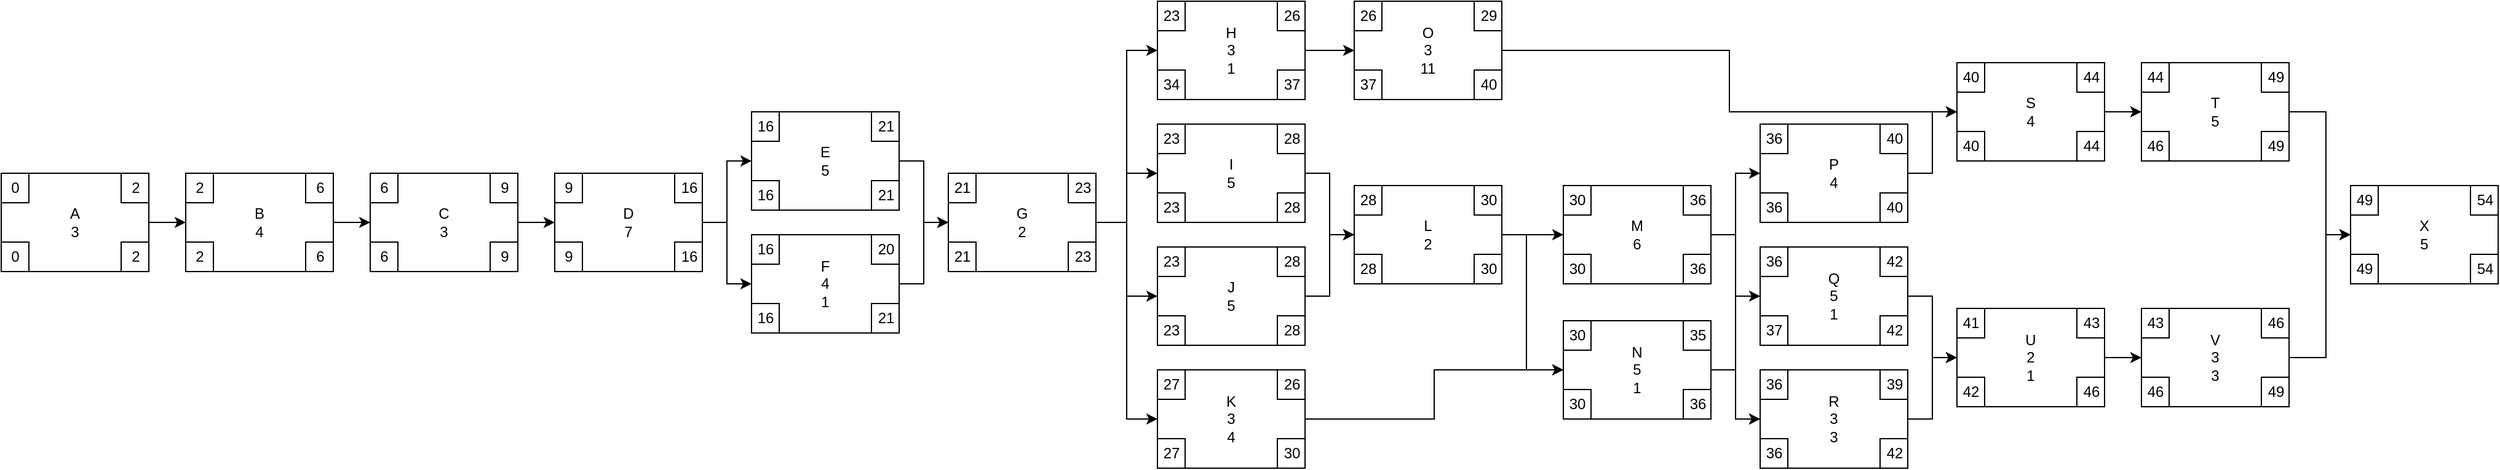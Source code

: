 <mxfile version="14.5.10" type="github">
  <diagram id="p89gda-t_rR-_157VG8q" name="Page-1">
    <mxGraphModel dx="1038" dy="1406" grid="1" gridSize="10" guides="1" tooltips="1" connect="1" arrows="1" fold="1" page="1" pageScale="1" pageWidth="1169" pageHeight="827" math="0" shadow="0">
      <root>
        <mxCell id="0" />
        <mxCell id="1" parent="0" />
        <mxCell id="XUeTVqkeQpvu_R8YUDly-65" value="" style="group" parent="1" vertex="1" connectable="0">
          <mxGeometry x="30" y="120" width="120" height="80" as="geometry" />
        </mxCell>
        <mxCell id="XUeTVqkeQpvu_R8YUDly-1" value="A&lt;br&gt;3" style="rounded=0;whiteSpace=wrap;html=1;" parent="XUeTVqkeQpvu_R8YUDly-65" vertex="1">
          <mxGeometry width="120" height="80" as="geometry" />
        </mxCell>
        <mxCell id="XUeTVqkeQpvu_R8YUDly-57" value="0" style="rounded=0;whiteSpace=wrap;html=1;" parent="XUeTVqkeQpvu_R8YUDly-65" vertex="1">
          <mxGeometry y="56" width="22.5" height="24" as="geometry" />
        </mxCell>
        <mxCell id="XUeTVqkeQpvu_R8YUDly-58" value="0" style="rounded=0;whiteSpace=wrap;html=1;" parent="XUeTVqkeQpvu_R8YUDly-65" vertex="1">
          <mxGeometry width="22.5" height="24" as="geometry" />
        </mxCell>
        <mxCell id="XUeTVqkeQpvu_R8YUDly-59" value="2" style="rounded=0;whiteSpace=wrap;html=1;" parent="XUeTVqkeQpvu_R8YUDly-65" vertex="1">
          <mxGeometry x="97.5" width="22.5" height="24" as="geometry" />
        </mxCell>
        <mxCell id="XUeTVqkeQpvu_R8YUDly-60" value="2" style="rounded=0;whiteSpace=wrap;html=1;" parent="XUeTVqkeQpvu_R8YUDly-65" vertex="1">
          <mxGeometry x="97.5" y="56" width="22.5" height="24" as="geometry" />
        </mxCell>
        <mxCell id="XUeTVqkeQpvu_R8YUDly-72" value="" style="group" parent="1" vertex="1" connectable="0">
          <mxGeometry x="180" y="120" width="120" height="80" as="geometry" />
        </mxCell>
        <mxCell id="XUeTVqkeQpvu_R8YUDly-73" value="B&lt;br&gt;4" style="rounded=0;whiteSpace=wrap;html=1;" parent="XUeTVqkeQpvu_R8YUDly-72" vertex="1">
          <mxGeometry width="120" height="80" as="geometry" />
        </mxCell>
        <mxCell id="XUeTVqkeQpvu_R8YUDly-74" value="2" style="rounded=0;whiteSpace=wrap;html=1;" parent="XUeTVqkeQpvu_R8YUDly-72" vertex="1">
          <mxGeometry y="56" width="22.5" height="24" as="geometry" />
        </mxCell>
        <mxCell id="XUeTVqkeQpvu_R8YUDly-75" value="2" style="rounded=0;whiteSpace=wrap;html=1;" parent="XUeTVqkeQpvu_R8YUDly-72" vertex="1">
          <mxGeometry width="22.5" height="24" as="geometry" />
        </mxCell>
        <mxCell id="XUeTVqkeQpvu_R8YUDly-76" value="6" style="rounded=0;whiteSpace=wrap;html=1;" parent="XUeTVqkeQpvu_R8YUDly-72" vertex="1">
          <mxGeometry x="97.5" width="22.5" height="24" as="geometry" />
        </mxCell>
        <mxCell id="XUeTVqkeQpvu_R8YUDly-77" value="6" style="rounded=0;whiteSpace=wrap;html=1;" parent="XUeTVqkeQpvu_R8YUDly-72" vertex="1">
          <mxGeometry x="97.5" y="56" width="22.5" height="24" as="geometry" />
        </mxCell>
        <mxCell id="XUeTVqkeQpvu_R8YUDly-78" value="9" style="group" parent="1" vertex="1" connectable="0">
          <mxGeometry x="330" y="120" width="120" height="80" as="geometry" />
        </mxCell>
        <mxCell id="XUeTVqkeQpvu_R8YUDly-79" value="C&lt;br&gt;3" style="rounded=0;whiteSpace=wrap;html=1;" parent="XUeTVqkeQpvu_R8YUDly-78" vertex="1">
          <mxGeometry width="120" height="80" as="geometry" />
        </mxCell>
        <mxCell id="XUeTVqkeQpvu_R8YUDly-80" value="6" style="rounded=0;whiteSpace=wrap;html=1;" parent="XUeTVqkeQpvu_R8YUDly-78" vertex="1">
          <mxGeometry y="56" width="22.5" height="24" as="geometry" />
        </mxCell>
        <mxCell id="XUeTVqkeQpvu_R8YUDly-81" value="6" style="rounded=0;whiteSpace=wrap;html=1;" parent="XUeTVqkeQpvu_R8YUDly-78" vertex="1">
          <mxGeometry width="22.5" height="24" as="geometry" />
        </mxCell>
        <mxCell id="XUeTVqkeQpvu_R8YUDly-82" value="9" style="rounded=0;whiteSpace=wrap;html=1;" parent="XUeTVqkeQpvu_R8YUDly-78" vertex="1">
          <mxGeometry x="97.5" width="22.5" height="24" as="geometry" />
        </mxCell>
        <mxCell id="XUeTVqkeQpvu_R8YUDly-83" value="9" style="rounded=0;whiteSpace=wrap;html=1;" parent="XUeTVqkeQpvu_R8YUDly-78" vertex="1">
          <mxGeometry x="97.5" y="56" width="22.5" height="24" as="geometry" />
        </mxCell>
        <mxCell id="XUeTVqkeQpvu_R8YUDly-84" value="" style="group" parent="1" vertex="1" connectable="0">
          <mxGeometry x="480" y="120" width="120" height="80" as="geometry" />
        </mxCell>
        <mxCell id="XUeTVqkeQpvu_R8YUDly-85" value="D&lt;br&gt;7" style="rounded=0;whiteSpace=wrap;html=1;" parent="XUeTVqkeQpvu_R8YUDly-84" vertex="1">
          <mxGeometry width="120" height="80" as="geometry" />
        </mxCell>
        <mxCell id="XUeTVqkeQpvu_R8YUDly-86" value="9" style="rounded=0;whiteSpace=wrap;html=1;" parent="XUeTVqkeQpvu_R8YUDly-84" vertex="1">
          <mxGeometry y="56" width="22.5" height="24" as="geometry" />
        </mxCell>
        <mxCell id="XUeTVqkeQpvu_R8YUDly-87" value="9" style="rounded=0;whiteSpace=wrap;html=1;" parent="XUeTVqkeQpvu_R8YUDly-84" vertex="1">
          <mxGeometry width="22.5" height="24" as="geometry" />
        </mxCell>
        <mxCell id="XUeTVqkeQpvu_R8YUDly-88" value="16" style="rounded=0;whiteSpace=wrap;html=1;" parent="XUeTVqkeQpvu_R8YUDly-84" vertex="1">
          <mxGeometry x="97.5" width="22.5" height="24" as="geometry" />
        </mxCell>
        <mxCell id="XUeTVqkeQpvu_R8YUDly-89" value="16" style="rounded=0;whiteSpace=wrap;html=1;" parent="XUeTVqkeQpvu_R8YUDly-84" vertex="1">
          <mxGeometry x="97.5" y="56" width="22.5" height="24" as="geometry" />
        </mxCell>
        <mxCell id="XUeTVqkeQpvu_R8YUDly-96" value="" style="group" parent="1" vertex="1" connectable="0">
          <mxGeometry x="640" y="70" width="120" height="80" as="geometry" />
        </mxCell>
        <mxCell id="XUeTVqkeQpvu_R8YUDly-97" value="E&lt;br&gt;5" style="rounded=0;whiteSpace=wrap;html=1;" parent="XUeTVqkeQpvu_R8YUDly-96" vertex="1">
          <mxGeometry width="120" height="80" as="geometry" />
        </mxCell>
        <mxCell id="XUeTVqkeQpvu_R8YUDly-98" value="16" style="rounded=0;whiteSpace=wrap;html=1;" parent="XUeTVqkeQpvu_R8YUDly-96" vertex="1">
          <mxGeometry y="56" width="22.5" height="24" as="geometry" />
        </mxCell>
        <mxCell id="XUeTVqkeQpvu_R8YUDly-99" value="16" style="rounded=0;whiteSpace=wrap;html=1;" parent="XUeTVqkeQpvu_R8YUDly-96" vertex="1">
          <mxGeometry width="22.5" height="24" as="geometry" />
        </mxCell>
        <mxCell id="XUeTVqkeQpvu_R8YUDly-100" value="21" style="rounded=0;whiteSpace=wrap;html=1;" parent="XUeTVqkeQpvu_R8YUDly-96" vertex="1">
          <mxGeometry x="97.5" width="22.5" height="24" as="geometry" />
        </mxCell>
        <mxCell id="XUeTVqkeQpvu_R8YUDly-101" value="21" style="rounded=0;whiteSpace=wrap;html=1;" parent="XUeTVqkeQpvu_R8YUDly-96" vertex="1">
          <mxGeometry x="97.5" y="56" width="22.5" height="24" as="geometry" />
        </mxCell>
        <mxCell id="XUeTVqkeQpvu_R8YUDly-102" value="" style="group" parent="1" vertex="1" connectable="0">
          <mxGeometry x="640" y="170" width="120" height="80" as="geometry" />
        </mxCell>
        <mxCell id="XUeTVqkeQpvu_R8YUDly-103" value="F&lt;br&gt;4&lt;br&gt;1" style="rounded=0;whiteSpace=wrap;html=1;" parent="XUeTVqkeQpvu_R8YUDly-102" vertex="1">
          <mxGeometry width="120" height="80" as="geometry" />
        </mxCell>
        <mxCell id="XUeTVqkeQpvu_R8YUDly-104" value="16" style="rounded=0;whiteSpace=wrap;html=1;" parent="XUeTVqkeQpvu_R8YUDly-102" vertex="1">
          <mxGeometry y="56" width="22.5" height="24" as="geometry" />
        </mxCell>
        <mxCell id="XUeTVqkeQpvu_R8YUDly-105" value="16" style="rounded=0;whiteSpace=wrap;html=1;" parent="XUeTVqkeQpvu_R8YUDly-102" vertex="1">
          <mxGeometry width="22.5" height="24" as="geometry" />
        </mxCell>
        <mxCell id="XUeTVqkeQpvu_R8YUDly-106" value="20" style="rounded=0;whiteSpace=wrap;html=1;" parent="XUeTVqkeQpvu_R8YUDly-102" vertex="1">
          <mxGeometry x="97.5" width="22.5" height="24" as="geometry" />
        </mxCell>
        <mxCell id="XUeTVqkeQpvu_R8YUDly-107" value="21" style="rounded=0;whiteSpace=wrap;html=1;" parent="XUeTVqkeQpvu_R8YUDly-102" vertex="1">
          <mxGeometry x="97.5" y="56" width="22.5" height="24" as="geometry" />
        </mxCell>
        <mxCell id="XUeTVqkeQpvu_R8YUDly-108" value="" style="group" parent="1" vertex="1" connectable="0">
          <mxGeometry x="970" y="180" width="120" height="80" as="geometry" />
        </mxCell>
        <mxCell id="XUeTVqkeQpvu_R8YUDly-109" value="J&lt;br&gt;5" style="rounded=0;whiteSpace=wrap;html=1;" parent="XUeTVqkeQpvu_R8YUDly-108" vertex="1">
          <mxGeometry width="120" height="80" as="geometry" />
        </mxCell>
        <mxCell id="XUeTVqkeQpvu_R8YUDly-110" value="23" style="rounded=0;whiteSpace=wrap;html=1;" parent="XUeTVqkeQpvu_R8YUDly-108" vertex="1">
          <mxGeometry y="56" width="22.5" height="24" as="geometry" />
        </mxCell>
        <mxCell id="XUeTVqkeQpvu_R8YUDly-111" value="23" style="rounded=0;whiteSpace=wrap;html=1;" parent="XUeTVqkeQpvu_R8YUDly-108" vertex="1">
          <mxGeometry width="22.5" height="24" as="geometry" />
        </mxCell>
        <mxCell id="XUeTVqkeQpvu_R8YUDly-112" value="28" style="rounded=0;whiteSpace=wrap;html=1;" parent="XUeTVqkeQpvu_R8YUDly-108" vertex="1">
          <mxGeometry x="97.5" width="22.5" height="24" as="geometry" />
        </mxCell>
        <mxCell id="XUeTVqkeQpvu_R8YUDly-113" value="28" style="rounded=0;whiteSpace=wrap;html=1;" parent="XUeTVqkeQpvu_R8YUDly-108" vertex="1">
          <mxGeometry x="97.5" y="56" width="22.5" height="24" as="geometry" />
        </mxCell>
        <mxCell id="XUeTVqkeQpvu_R8YUDly-114" value="" style="group" parent="1" vertex="1" connectable="0">
          <mxGeometry x="970" y="-20" width="120" height="80" as="geometry" />
        </mxCell>
        <mxCell id="XUeTVqkeQpvu_R8YUDly-115" value="H&lt;br&gt;3&lt;br&gt;1" style="rounded=0;whiteSpace=wrap;html=1;" parent="XUeTVqkeQpvu_R8YUDly-114" vertex="1">
          <mxGeometry width="120" height="80" as="geometry" />
        </mxCell>
        <mxCell id="XUeTVqkeQpvu_R8YUDly-116" value="34" style="rounded=0;whiteSpace=wrap;html=1;" parent="XUeTVqkeQpvu_R8YUDly-114" vertex="1">
          <mxGeometry y="56" width="22.5" height="24" as="geometry" />
        </mxCell>
        <mxCell id="XUeTVqkeQpvu_R8YUDly-117" value="23" style="rounded=0;whiteSpace=wrap;html=1;" parent="XUeTVqkeQpvu_R8YUDly-114" vertex="1">
          <mxGeometry width="22.5" height="24" as="geometry" />
        </mxCell>
        <mxCell id="XUeTVqkeQpvu_R8YUDly-118" value="26" style="rounded=0;whiteSpace=wrap;html=1;" parent="XUeTVqkeQpvu_R8YUDly-114" vertex="1">
          <mxGeometry x="97.5" width="22.5" height="24" as="geometry" />
        </mxCell>
        <mxCell id="XUeTVqkeQpvu_R8YUDly-119" value="37" style="rounded=0;whiteSpace=wrap;html=1;" parent="XUeTVqkeQpvu_R8YUDly-114" vertex="1">
          <mxGeometry x="97.5" y="56" width="22.5" height="24" as="geometry" />
        </mxCell>
        <mxCell id="XUeTVqkeQpvu_R8YUDly-120" value="" style="group" parent="1" vertex="1" connectable="0">
          <mxGeometry x="970" y="80" width="120" height="80" as="geometry" />
        </mxCell>
        <mxCell id="XUeTVqkeQpvu_R8YUDly-121" value="I&lt;br&gt;5" style="rounded=0;whiteSpace=wrap;html=1;" parent="XUeTVqkeQpvu_R8YUDly-120" vertex="1">
          <mxGeometry width="120" height="80" as="geometry" />
        </mxCell>
        <mxCell id="XUeTVqkeQpvu_R8YUDly-122" value="23" style="rounded=0;whiteSpace=wrap;html=1;" parent="XUeTVqkeQpvu_R8YUDly-120" vertex="1">
          <mxGeometry y="56" width="22.5" height="24" as="geometry" />
        </mxCell>
        <mxCell id="XUeTVqkeQpvu_R8YUDly-123" value="23" style="rounded=0;whiteSpace=wrap;html=1;" parent="XUeTVqkeQpvu_R8YUDly-120" vertex="1">
          <mxGeometry width="22.5" height="24" as="geometry" />
        </mxCell>
        <mxCell id="XUeTVqkeQpvu_R8YUDly-124" value="28" style="rounded=0;whiteSpace=wrap;html=1;" parent="XUeTVqkeQpvu_R8YUDly-120" vertex="1">
          <mxGeometry x="97.5" width="22.5" height="24" as="geometry" />
        </mxCell>
        <mxCell id="XUeTVqkeQpvu_R8YUDly-125" value="28" style="rounded=0;whiteSpace=wrap;html=1;" parent="XUeTVqkeQpvu_R8YUDly-120" vertex="1">
          <mxGeometry x="97.5" y="56" width="22.5" height="24" as="geometry" />
        </mxCell>
        <mxCell id="XUeTVqkeQpvu_R8YUDly-126" value="" style="group" parent="1" vertex="1" connectable="0">
          <mxGeometry x="800" y="120" width="120" height="80" as="geometry" />
        </mxCell>
        <mxCell id="XUeTVqkeQpvu_R8YUDly-127" value="G&lt;br&gt;2" style="rounded=0;whiteSpace=wrap;html=1;" parent="XUeTVqkeQpvu_R8YUDly-126" vertex="1">
          <mxGeometry width="120" height="80" as="geometry" />
        </mxCell>
        <mxCell id="XUeTVqkeQpvu_R8YUDly-128" value="21" style="rounded=0;whiteSpace=wrap;html=1;" parent="XUeTVqkeQpvu_R8YUDly-126" vertex="1">
          <mxGeometry y="56" width="22.5" height="24" as="geometry" />
        </mxCell>
        <mxCell id="XUeTVqkeQpvu_R8YUDly-129" value="21" style="rounded=0;whiteSpace=wrap;html=1;" parent="XUeTVqkeQpvu_R8YUDly-126" vertex="1">
          <mxGeometry width="22.5" height="24" as="geometry" />
        </mxCell>
        <mxCell id="XUeTVqkeQpvu_R8YUDly-130" value="23" style="rounded=0;whiteSpace=wrap;html=1;" parent="XUeTVqkeQpvu_R8YUDly-126" vertex="1">
          <mxGeometry x="97.5" width="22.5" height="24" as="geometry" />
        </mxCell>
        <mxCell id="XUeTVqkeQpvu_R8YUDly-131" value="23" style="rounded=0;whiteSpace=wrap;html=1;" parent="XUeTVqkeQpvu_R8YUDly-126" vertex="1">
          <mxGeometry x="97.5" y="56" width="22.5" height="24" as="geometry" />
        </mxCell>
        <mxCell id="XUeTVqkeQpvu_R8YUDly-132" value="" style="group" parent="1" vertex="1" connectable="0">
          <mxGeometry x="970" y="280" width="120" height="80" as="geometry" />
        </mxCell>
        <mxCell id="XUeTVqkeQpvu_R8YUDly-133" value="K&lt;br&gt;3&lt;br&gt;4" style="rounded=0;whiteSpace=wrap;html=1;" parent="XUeTVqkeQpvu_R8YUDly-132" vertex="1">
          <mxGeometry width="120" height="80" as="geometry" />
        </mxCell>
        <mxCell id="XUeTVqkeQpvu_R8YUDly-134" value="27" style="rounded=0;whiteSpace=wrap;html=1;" parent="XUeTVqkeQpvu_R8YUDly-132" vertex="1">
          <mxGeometry y="56" width="22.5" height="24" as="geometry" />
        </mxCell>
        <mxCell id="XUeTVqkeQpvu_R8YUDly-135" value="27" style="rounded=0;whiteSpace=wrap;html=1;" parent="XUeTVqkeQpvu_R8YUDly-132" vertex="1">
          <mxGeometry width="22.5" height="24" as="geometry" />
        </mxCell>
        <mxCell id="XUeTVqkeQpvu_R8YUDly-136" value="26" style="rounded=0;whiteSpace=wrap;html=1;" parent="XUeTVqkeQpvu_R8YUDly-132" vertex="1">
          <mxGeometry x="97.5" width="22.5" height="24" as="geometry" />
        </mxCell>
        <mxCell id="XUeTVqkeQpvu_R8YUDly-137" value="30" style="rounded=0;whiteSpace=wrap;html=1;" parent="XUeTVqkeQpvu_R8YUDly-132" vertex="1">
          <mxGeometry x="97.5" y="56" width="22.5" height="24" as="geometry" />
        </mxCell>
        <mxCell id="XUeTVqkeQpvu_R8YUDly-138" value="28" style="group" parent="1" vertex="1" connectable="0">
          <mxGeometry x="1130" y="130" width="120" height="80" as="geometry" />
        </mxCell>
        <mxCell id="XUeTVqkeQpvu_R8YUDly-139" value="L&lt;br&gt;2" style="rounded=0;whiteSpace=wrap;html=1;" parent="XUeTVqkeQpvu_R8YUDly-138" vertex="1">
          <mxGeometry width="120" height="80" as="geometry" />
        </mxCell>
        <mxCell id="XUeTVqkeQpvu_R8YUDly-140" value="28" style="rounded=0;whiteSpace=wrap;html=1;" parent="XUeTVqkeQpvu_R8YUDly-138" vertex="1">
          <mxGeometry y="56" width="22.5" height="24" as="geometry" />
        </mxCell>
        <mxCell id="XUeTVqkeQpvu_R8YUDly-141" value="28" style="rounded=0;whiteSpace=wrap;html=1;" parent="XUeTVqkeQpvu_R8YUDly-138" vertex="1">
          <mxGeometry width="22.5" height="24" as="geometry" />
        </mxCell>
        <mxCell id="XUeTVqkeQpvu_R8YUDly-142" value="30" style="rounded=0;whiteSpace=wrap;html=1;" parent="XUeTVqkeQpvu_R8YUDly-138" vertex="1">
          <mxGeometry x="97.5" width="22.5" height="24" as="geometry" />
        </mxCell>
        <mxCell id="XUeTVqkeQpvu_R8YUDly-143" value="30" style="rounded=0;whiteSpace=wrap;html=1;" parent="XUeTVqkeQpvu_R8YUDly-138" vertex="1">
          <mxGeometry x="97.5" y="56" width="22.5" height="24" as="geometry" />
        </mxCell>
        <mxCell id="XUeTVqkeQpvu_R8YUDly-144" value="" style="group" parent="1" vertex="1" connectable="0">
          <mxGeometry x="1130" y="-20" width="120" height="80" as="geometry" />
        </mxCell>
        <mxCell id="XUeTVqkeQpvu_R8YUDly-145" value="O&lt;br&gt;3&lt;br&gt;11" style="rounded=0;whiteSpace=wrap;html=1;" parent="XUeTVqkeQpvu_R8YUDly-144" vertex="1">
          <mxGeometry width="120" height="80" as="geometry" />
        </mxCell>
        <mxCell id="XUeTVqkeQpvu_R8YUDly-146" value="37" style="rounded=0;whiteSpace=wrap;html=1;" parent="XUeTVqkeQpvu_R8YUDly-144" vertex="1">
          <mxGeometry y="56" width="22.5" height="24" as="geometry" />
        </mxCell>
        <mxCell id="XUeTVqkeQpvu_R8YUDly-147" value="26" style="rounded=0;whiteSpace=wrap;html=1;" parent="XUeTVqkeQpvu_R8YUDly-144" vertex="1">
          <mxGeometry width="22.5" height="24" as="geometry" />
        </mxCell>
        <mxCell id="XUeTVqkeQpvu_R8YUDly-148" value="29" style="rounded=0;whiteSpace=wrap;html=1;" parent="XUeTVqkeQpvu_R8YUDly-144" vertex="1">
          <mxGeometry x="97.5" width="22.5" height="24" as="geometry" />
        </mxCell>
        <mxCell id="XUeTVqkeQpvu_R8YUDly-149" value="40" style="rounded=0;whiteSpace=wrap;html=1;" parent="XUeTVqkeQpvu_R8YUDly-144" vertex="1">
          <mxGeometry x="97.5" y="56" width="22.5" height="24" as="geometry" />
        </mxCell>
        <mxCell id="XUeTVqkeQpvu_R8YUDly-150" value="36" style="group" parent="1" vertex="1" connectable="0">
          <mxGeometry x="1300" y="130" width="120" height="80" as="geometry" />
        </mxCell>
        <mxCell id="XUeTVqkeQpvu_R8YUDly-151" value="M&lt;br&gt;6" style="rounded=0;whiteSpace=wrap;html=1;" parent="XUeTVqkeQpvu_R8YUDly-150" vertex="1">
          <mxGeometry width="120" height="80" as="geometry" />
        </mxCell>
        <mxCell id="XUeTVqkeQpvu_R8YUDly-152" value="30" style="rounded=0;whiteSpace=wrap;html=1;" parent="XUeTVqkeQpvu_R8YUDly-150" vertex="1">
          <mxGeometry y="56" width="22.5" height="24" as="geometry" />
        </mxCell>
        <mxCell id="XUeTVqkeQpvu_R8YUDly-153" value="30" style="rounded=0;whiteSpace=wrap;html=1;" parent="XUeTVqkeQpvu_R8YUDly-150" vertex="1">
          <mxGeometry width="22.5" height="24" as="geometry" />
        </mxCell>
        <mxCell id="XUeTVqkeQpvu_R8YUDly-154" value="36" style="rounded=0;whiteSpace=wrap;html=1;" parent="XUeTVqkeQpvu_R8YUDly-150" vertex="1">
          <mxGeometry x="97.5" width="22.5" height="24" as="geometry" />
        </mxCell>
        <mxCell id="XUeTVqkeQpvu_R8YUDly-155" value="36" style="rounded=0;whiteSpace=wrap;html=1;" parent="XUeTVqkeQpvu_R8YUDly-150" vertex="1">
          <mxGeometry x="97.5" y="56" width="22.5" height="24" as="geometry" />
        </mxCell>
        <mxCell id="XUeTVqkeQpvu_R8YUDly-156" value="" style="group" parent="1" vertex="1" connectable="0">
          <mxGeometry x="1300" y="240" width="120" height="80" as="geometry" />
        </mxCell>
        <mxCell id="XUeTVqkeQpvu_R8YUDly-157" value="N&lt;br&gt;5&lt;br&gt;1" style="rounded=0;whiteSpace=wrap;html=1;" parent="XUeTVqkeQpvu_R8YUDly-156" vertex="1">
          <mxGeometry width="120" height="80" as="geometry" />
        </mxCell>
        <mxCell id="XUeTVqkeQpvu_R8YUDly-158" value="30" style="rounded=0;whiteSpace=wrap;html=1;" parent="XUeTVqkeQpvu_R8YUDly-156" vertex="1">
          <mxGeometry y="56" width="22.5" height="24" as="geometry" />
        </mxCell>
        <mxCell id="XUeTVqkeQpvu_R8YUDly-159" value="30" style="rounded=0;whiteSpace=wrap;html=1;" parent="XUeTVqkeQpvu_R8YUDly-156" vertex="1">
          <mxGeometry width="22.5" height="24" as="geometry" />
        </mxCell>
        <mxCell id="XUeTVqkeQpvu_R8YUDly-160" value="35" style="rounded=0;whiteSpace=wrap;html=1;" parent="XUeTVqkeQpvu_R8YUDly-156" vertex="1">
          <mxGeometry x="97.5" width="22.5" height="24" as="geometry" />
        </mxCell>
        <mxCell id="XUeTVqkeQpvu_R8YUDly-161" value="36" style="rounded=0;whiteSpace=wrap;html=1;" parent="XUeTVqkeQpvu_R8YUDly-156" vertex="1">
          <mxGeometry x="97.5" y="56" width="22.5" height="24" as="geometry" />
        </mxCell>
        <mxCell id="XUeTVqkeQpvu_R8YUDly-162" value="" style="group" parent="1" vertex="1" connectable="0">
          <mxGeometry x="1460" y="80" width="120" height="80" as="geometry" />
        </mxCell>
        <mxCell id="XUeTVqkeQpvu_R8YUDly-163" value="P&lt;br&gt;4&lt;span style=&quot;color: rgba(0 , 0 , 0 , 0) ; font-family: monospace ; font-size: 0px&quot;&gt;%3CmxGraphModel%3E%3Croot%3E%3CmxCell%20id%3D%220%22%2F%3E%3CmxCell%20id%3D%221%22%20parent%3D%220%22%2F%3E%3CmxCell%20id%3D%222%22%20value%3D%22%22%20style%3D%22group%22%20vertex%3D%221%22%20connectable%3D%220%22%20parent%3D%221%22%3E%3CmxGeometry%20x%3D%221169%22%20y%3D%22120%22%20width%3D%22120%22%20height%3D%2280%22%20as%3D%22geometry%22%2F%3E%3C%2FmxCell%3E%3CmxCell%20id%3D%223%22%20value%3D%22L%26lt%3Bbr%26gt%3B2%22%20style%3D%22rounded%3D0%3BwhiteSpace%3Dwrap%3Bhtml%3D1%3B%22%20vertex%3D%221%22%20parent%3D%222%22%3E%3CmxGeometry%20width%3D%22120%22%20height%3D%2280%22%20as%3D%22geometry%22%2F%3E%3C%2FmxCell%3E%3CmxCell%20id%3D%224%22%20value%3D%22%22%20style%3D%22rounded%3D0%3BwhiteSpace%3Dwrap%3Bhtml%3D1%3B%22%20vertex%3D%221%22%20parent%3D%222%22%3E%3CmxGeometry%20y%3D%2256%22%20width%3D%2222.5%22%20height%3D%2224%22%20as%3D%22geometry%22%2F%3E%3C%2FmxCell%3E%3CmxCell%20id%3D%225%22%20value%3D%220%22%20style%3D%22rounded%3D0%3BwhiteSpace%3Dwrap%3Bhtml%3D1%3B%22%20vertex%3D%221%22%20parent%3D%222%22%3E%3CmxGeometry%20width%3D%2222.5%22%20height%3D%2224%22%20as%3D%22geometry%22%2F%3E%3C%2FmxCell%3E%3CmxCell%20id%3D%226%22%20value%3D%22%22%20style%3D%22rounded%3D0%3BwhiteSpace%3Dwrap%3Bhtml%3D1%3B%22%20vertex%3D%221%22%20parent%3D%222%22%3E%3CmxGeometry%20x%3D%2297.5%22%20width%3D%2222.5%22%20height%3D%2224%22%20as%3D%22geometry%22%2F%3E%3C%2FmxCell%3E%3CmxCell%20id%3D%227%22%20value%3D%22%22%20style%3D%22rounded%3D0%3BwhiteSpace%3Dwrap%3Bhtml%3D1%3B%22%20vertex%3D%221%22%20parent%3D%222%22%3E%3CmxGeometry%20x%3D%2297.5%22%20y%3D%2256%22%20width%3D%2222.5%22%20height%3D%2224%22%20as%3D%22geometry%22%2F%3E%3C%2FmxCell%3E%3C%2Froot%3E%3C%2FmxGraphModel%3E&lt;/span&gt;" style="rounded=0;whiteSpace=wrap;html=1;" parent="XUeTVqkeQpvu_R8YUDly-162" vertex="1">
          <mxGeometry width="120" height="80" as="geometry" />
        </mxCell>
        <mxCell id="XUeTVqkeQpvu_R8YUDly-164" value="36" style="rounded=0;whiteSpace=wrap;html=1;" parent="XUeTVqkeQpvu_R8YUDly-162" vertex="1">
          <mxGeometry y="56" width="22.5" height="24" as="geometry" />
        </mxCell>
        <mxCell id="XUeTVqkeQpvu_R8YUDly-165" value="36" style="rounded=0;whiteSpace=wrap;html=1;" parent="XUeTVqkeQpvu_R8YUDly-162" vertex="1">
          <mxGeometry width="22.5" height="24" as="geometry" />
        </mxCell>
        <mxCell id="XUeTVqkeQpvu_R8YUDly-166" value="40" style="rounded=0;whiteSpace=wrap;html=1;" parent="XUeTVqkeQpvu_R8YUDly-162" vertex="1">
          <mxGeometry x="97.5" width="22.5" height="24" as="geometry" />
        </mxCell>
        <mxCell id="XUeTVqkeQpvu_R8YUDly-167" value="40" style="rounded=0;whiteSpace=wrap;html=1;" parent="XUeTVqkeQpvu_R8YUDly-162" vertex="1">
          <mxGeometry x="97.5" y="56" width="22.5" height="24" as="geometry" />
        </mxCell>
        <mxCell id="XUeTVqkeQpvu_R8YUDly-168" value="" style="group" parent="1" vertex="1" connectable="0">
          <mxGeometry x="1460" y="180" width="120" height="80" as="geometry" />
        </mxCell>
        <mxCell id="XUeTVqkeQpvu_R8YUDly-169" value="Q&lt;br&gt;5&lt;br&gt;1" style="rounded=0;whiteSpace=wrap;html=1;" parent="XUeTVqkeQpvu_R8YUDly-168" vertex="1">
          <mxGeometry width="120" height="80" as="geometry" />
        </mxCell>
        <mxCell id="XUeTVqkeQpvu_R8YUDly-170" value="37" style="rounded=0;whiteSpace=wrap;html=1;" parent="XUeTVqkeQpvu_R8YUDly-168" vertex="1">
          <mxGeometry y="56" width="22.5" height="24" as="geometry" />
        </mxCell>
        <mxCell id="XUeTVqkeQpvu_R8YUDly-171" value="36" style="rounded=0;whiteSpace=wrap;html=1;" parent="XUeTVqkeQpvu_R8YUDly-168" vertex="1">
          <mxGeometry width="22.5" height="24" as="geometry" />
        </mxCell>
        <mxCell id="XUeTVqkeQpvu_R8YUDly-172" value="42" style="rounded=0;whiteSpace=wrap;html=1;" parent="XUeTVqkeQpvu_R8YUDly-168" vertex="1">
          <mxGeometry x="97.5" width="22.5" height="24" as="geometry" />
        </mxCell>
        <mxCell id="XUeTVqkeQpvu_R8YUDly-173" value="42" style="rounded=0;whiteSpace=wrap;html=1;" parent="XUeTVqkeQpvu_R8YUDly-168" vertex="1">
          <mxGeometry x="97.5" y="56" width="22.5" height="24" as="geometry" />
        </mxCell>
        <mxCell id="XUeTVqkeQpvu_R8YUDly-174" value="36" style="group" parent="1" vertex="1" connectable="0">
          <mxGeometry x="1460" y="280" width="120" height="80" as="geometry" />
        </mxCell>
        <mxCell id="XUeTVqkeQpvu_R8YUDly-175" value="R&lt;br&gt;3&lt;br&gt;3" style="rounded=0;whiteSpace=wrap;html=1;" parent="XUeTVqkeQpvu_R8YUDly-174" vertex="1">
          <mxGeometry width="120" height="80" as="geometry" />
        </mxCell>
        <mxCell id="XUeTVqkeQpvu_R8YUDly-176" value="36" style="rounded=0;whiteSpace=wrap;html=1;" parent="XUeTVqkeQpvu_R8YUDly-174" vertex="1">
          <mxGeometry y="56" width="22.5" height="24" as="geometry" />
        </mxCell>
        <mxCell id="XUeTVqkeQpvu_R8YUDly-177" value="36" style="rounded=0;whiteSpace=wrap;html=1;" parent="XUeTVqkeQpvu_R8YUDly-174" vertex="1">
          <mxGeometry width="22.5" height="24" as="geometry" />
        </mxCell>
        <mxCell id="XUeTVqkeQpvu_R8YUDly-178" value="39" style="rounded=0;whiteSpace=wrap;html=1;" parent="XUeTVqkeQpvu_R8YUDly-174" vertex="1">
          <mxGeometry x="97.5" width="22.5" height="24" as="geometry" />
        </mxCell>
        <mxCell id="XUeTVqkeQpvu_R8YUDly-179" value="42" style="rounded=0;whiteSpace=wrap;html=1;" parent="XUeTVqkeQpvu_R8YUDly-174" vertex="1">
          <mxGeometry x="97.5" y="56" width="22.5" height="24" as="geometry" />
        </mxCell>
        <mxCell id="XUeTVqkeQpvu_R8YUDly-180" value="" style="group" parent="1" vertex="1" connectable="0">
          <mxGeometry x="1620" y="30" width="120" height="80" as="geometry" />
        </mxCell>
        <mxCell id="XUeTVqkeQpvu_R8YUDly-181" value="S&lt;br&gt;4" style="rounded=0;whiteSpace=wrap;html=1;" parent="XUeTVqkeQpvu_R8YUDly-180" vertex="1">
          <mxGeometry width="120" height="80" as="geometry" />
        </mxCell>
        <mxCell id="XUeTVqkeQpvu_R8YUDly-182" value="40" style="rounded=0;whiteSpace=wrap;html=1;" parent="XUeTVqkeQpvu_R8YUDly-180" vertex="1">
          <mxGeometry y="56" width="22.5" height="24" as="geometry" />
        </mxCell>
        <mxCell id="XUeTVqkeQpvu_R8YUDly-183" value="40" style="rounded=0;whiteSpace=wrap;html=1;" parent="XUeTVqkeQpvu_R8YUDly-180" vertex="1">
          <mxGeometry width="22.5" height="24" as="geometry" />
        </mxCell>
        <mxCell id="XUeTVqkeQpvu_R8YUDly-184" value="44" style="rounded=0;whiteSpace=wrap;html=1;" parent="XUeTVqkeQpvu_R8YUDly-180" vertex="1">
          <mxGeometry x="97.5" width="22.5" height="24" as="geometry" />
        </mxCell>
        <mxCell id="XUeTVqkeQpvu_R8YUDly-185" value="44" style="rounded=0;whiteSpace=wrap;html=1;" parent="XUeTVqkeQpvu_R8YUDly-180" vertex="1">
          <mxGeometry x="97.5" y="56" width="22.5" height="24" as="geometry" />
        </mxCell>
        <mxCell id="XUeTVqkeQpvu_R8YUDly-186" value="" style="group" parent="1" vertex="1" connectable="0">
          <mxGeometry x="1770" y="30" width="120" height="80" as="geometry" />
        </mxCell>
        <mxCell id="XUeTVqkeQpvu_R8YUDly-187" value="T&lt;br&gt;5" style="rounded=0;whiteSpace=wrap;html=1;" parent="XUeTVqkeQpvu_R8YUDly-186" vertex="1">
          <mxGeometry width="120" height="80" as="geometry" />
        </mxCell>
        <mxCell id="XUeTVqkeQpvu_R8YUDly-188" value="46" style="rounded=0;whiteSpace=wrap;html=1;" parent="XUeTVqkeQpvu_R8YUDly-186" vertex="1">
          <mxGeometry y="56" width="22.5" height="24" as="geometry" />
        </mxCell>
        <mxCell id="XUeTVqkeQpvu_R8YUDly-189" value="44" style="rounded=0;whiteSpace=wrap;html=1;" parent="XUeTVqkeQpvu_R8YUDly-186" vertex="1">
          <mxGeometry width="22.5" height="24" as="geometry" />
        </mxCell>
        <mxCell id="XUeTVqkeQpvu_R8YUDly-190" value="49" style="rounded=0;whiteSpace=wrap;html=1;" parent="XUeTVqkeQpvu_R8YUDly-186" vertex="1">
          <mxGeometry x="97.5" width="22.5" height="24" as="geometry" />
        </mxCell>
        <mxCell id="XUeTVqkeQpvu_R8YUDly-191" value="49" style="rounded=0;whiteSpace=wrap;html=1;" parent="XUeTVqkeQpvu_R8YUDly-186" vertex="1">
          <mxGeometry x="97.5" y="56" width="22.5" height="24" as="geometry" />
        </mxCell>
        <mxCell id="XUeTVqkeQpvu_R8YUDly-192" value="" style="group" parent="1" vertex="1" connectable="0">
          <mxGeometry x="1620" y="230" width="120" height="80" as="geometry" />
        </mxCell>
        <mxCell id="XUeTVqkeQpvu_R8YUDly-193" value="U&lt;br&gt;2&lt;br&gt;1" style="rounded=0;whiteSpace=wrap;html=1;" parent="XUeTVqkeQpvu_R8YUDly-192" vertex="1">
          <mxGeometry width="120" height="80" as="geometry" />
        </mxCell>
        <mxCell id="XUeTVqkeQpvu_R8YUDly-194" value="42" style="rounded=0;whiteSpace=wrap;html=1;" parent="XUeTVqkeQpvu_R8YUDly-192" vertex="1">
          <mxGeometry y="56" width="22.5" height="24" as="geometry" />
        </mxCell>
        <mxCell id="XUeTVqkeQpvu_R8YUDly-195" value="41" style="rounded=0;whiteSpace=wrap;html=1;" parent="XUeTVqkeQpvu_R8YUDly-192" vertex="1">
          <mxGeometry width="22.5" height="24" as="geometry" />
        </mxCell>
        <mxCell id="XUeTVqkeQpvu_R8YUDly-196" value="43" style="rounded=0;whiteSpace=wrap;html=1;" parent="XUeTVqkeQpvu_R8YUDly-192" vertex="1">
          <mxGeometry x="97.5" width="22.5" height="24" as="geometry" />
        </mxCell>
        <mxCell id="XUeTVqkeQpvu_R8YUDly-197" value="46" style="rounded=0;whiteSpace=wrap;html=1;" parent="XUeTVqkeQpvu_R8YUDly-192" vertex="1">
          <mxGeometry x="97.5" y="56" width="22.5" height="24" as="geometry" />
        </mxCell>
        <mxCell id="XUeTVqkeQpvu_R8YUDly-210" value="" style="group" parent="1" vertex="1" connectable="0">
          <mxGeometry x="1770" y="230" width="120" height="80" as="geometry" />
        </mxCell>
        <mxCell id="XUeTVqkeQpvu_R8YUDly-211" value="V&lt;br&gt;3&lt;br&gt;3" style="rounded=0;whiteSpace=wrap;html=1;" parent="XUeTVqkeQpvu_R8YUDly-210" vertex="1">
          <mxGeometry width="120" height="80" as="geometry" />
        </mxCell>
        <mxCell id="XUeTVqkeQpvu_R8YUDly-212" value="46" style="rounded=0;whiteSpace=wrap;html=1;" parent="XUeTVqkeQpvu_R8YUDly-210" vertex="1">
          <mxGeometry y="56" width="22.5" height="24" as="geometry" />
        </mxCell>
        <mxCell id="XUeTVqkeQpvu_R8YUDly-213" value="43" style="rounded=0;whiteSpace=wrap;html=1;" parent="XUeTVqkeQpvu_R8YUDly-210" vertex="1">
          <mxGeometry width="22.5" height="24" as="geometry" />
        </mxCell>
        <mxCell id="XUeTVqkeQpvu_R8YUDly-214" value="46" style="rounded=0;whiteSpace=wrap;html=1;" parent="XUeTVqkeQpvu_R8YUDly-210" vertex="1">
          <mxGeometry x="97.5" width="22.5" height="24" as="geometry" />
        </mxCell>
        <mxCell id="XUeTVqkeQpvu_R8YUDly-215" value="49" style="rounded=0;whiteSpace=wrap;html=1;" parent="XUeTVqkeQpvu_R8YUDly-210" vertex="1">
          <mxGeometry x="97.5" y="56" width="22.5" height="24" as="geometry" />
        </mxCell>
        <mxCell id="XUeTVqkeQpvu_R8YUDly-216" value="" style="group" parent="1" vertex="1" connectable="0">
          <mxGeometry x="1940" y="130" width="120" height="80" as="geometry" />
        </mxCell>
        <mxCell id="XUeTVqkeQpvu_R8YUDly-217" value="X&lt;br&gt;5" style="rounded=0;whiteSpace=wrap;html=1;" parent="XUeTVqkeQpvu_R8YUDly-216" vertex="1">
          <mxGeometry width="120" height="80" as="geometry" />
        </mxCell>
        <mxCell id="XUeTVqkeQpvu_R8YUDly-218" value="49" style="rounded=0;whiteSpace=wrap;html=1;" parent="XUeTVqkeQpvu_R8YUDly-216" vertex="1">
          <mxGeometry y="56" width="22.5" height="24" as="geometry" />
        </mxCell>
        <mxCell id="XUeTVqkeQpvu_R8YUDly-219" value="49" style="rounded=0;whiteSpace=wrap;html=1;" parent="XUeTVqkeQpvu_R8YUDly-216" vertex="1">
          <mxGeometry width="22.5" height="24" as="geometry" />
        </mxCell>
        <mxCell id="XUeTVqkeQpvu_R8YUDly-220" value="54" style="rounded=0;whiteSpace=wrap;html=1;" parent="XUeTVqkeQpvu_R8YUDly-216" vertex="1">
          <mxGeometry x="97.5" width="22.5" height="24" as="geometry" />
        </mxCell>
        <mxCell id="XUeTVqkeQpvu_R8YUDly-221" value="54" style="rounded=0;whiteSpace=wrap;html=1;" parent="XUeTVqkeQpvu_R8YUDly-216" vertex="1">
          <mxGeometry x="97.5" y="56" width="22.5" height="24" as="geometry" />
        </mxCell>
        <mxCell id="EsxMXQqpEsJGf9bAp2gq-1" style="edgeStyle=orthogonalEdgeStyle;rounded=0;orthogonalLoop=1;jettySize=auto;html=1;" edge="1" parent="1" source="XUeTVqkeQpvu_R8YUDly-1" target="XUeTVqkeQpvu_R8YUDly-73">
          <mxGeometry relative="1" as="geometry" />
        </mxCell>
        <mxCell id="EsxMXQqpEsJGf9bAp2gq-2" style="edgeStyle=orthogonalEdgeStyle;rounded=0;orthogonalLoop=1;jettySize=auto;html=1;" edge="1" parent="1" source="XUeTVqkeQpvu_R8YUDly-73" target="XUeTVqkeQpvu_R8YUDly-79">
          <mxGeometry relative="1" as="geometry" />
        </mxCell>
        <mxCell id="EsxMXQqpEsJGf9bAp2gq-3" style="edgeStyle=orthogonalEdgeStyle;rounded=0;orthogonalLoop=1;jettySize=auto;html=1;" edge="1" parent="1" source="XUeTVqkeQpvu_R8YUDly-79" target="XUeTVqkeQpvu_R8YUDly-85">
          <mxGeometry relative="1" as="geometry" />
        </mxCell>
        <mxCell id="EsxMXQqpEsJGf9bAp2gq-6" style="edgeStyle=orthogonalEdgeStyle;rounded=0;orthogonalLoop=1;jettySize=auto;html=1;" edge="1" parent="1" source="XUeTVqkeQpvu_R8YUDly-85" target="XUeTVqkeQpvu_R8YUDly-103">
          <mxGeometry relative="1" as="geometry" />
        </mxCell>
        <mxCell id="EsxMXQqpEsJGf9bAp2gq-7" style="edgeStyle=orthogonalEdgeStyle;rounded=0;orthogonalLoop=1;jettySize=auto;html=1;" edge="1" parent="1" source="XUeTVqkeQpvu_R8YUDly-85" target="XUeTVqkeQpvu_R8YUDly-97">
          <mxGeometry relative="1" as="geometry" />
        </mxCell>
        <mxCell id="EsxMXQqpEsJGf9bAp2gq-8" style="edgeStyle=orthogonalEdgeStyle;rounded=0;orthogonalLoop=1;jettySize=auto;html=1;" edge="1" parent="1" source="XUeTVqkeQpvu_R8YUDly-97" target="XUeTVqkeQpvu_R8YUDly-127">
          <mxGeometry relative="1" as="geometry" />
        </mxCell>
        <mxCell id="EsxMXQqpEsJGf9bAp2gq-9" style="edgeStyle=orthogonalEdgeStyle;rounded=0;orthogonalLoop=1;jettySize=auto;html=1;" edge="1" parent="1" source="XUeTVqkeQpvu_R8YUDly-103" target="XUeTVqkeQpvu_R8YUDly-127">
          <mxGeometry relative="1" as="geometry" />
        </mxCell>
        <mxCell id="EsxMXQqpEsJGf9bAp2gq-10" style="edgeStyle=orthogonalEdgeStyle;rounded=0;orthogonalLoop=1;jettySize=auto;html=1;entryX=0;entryY=0.5;entryDx=0;entryDy=0;" edge="1" parent="1" source="XUeTVqkeQpvu_R8YUDly-127" target="XUeTVqkeQpvu_R8YUDly-133">
          <mxGeometry relative="1" as="geometry" />
        </mxCell>
        <mxCell id="EsxMXQqpEsJGf9bAp2gq-11" style="edgeStyle=orthogonalEdgeStyle;rounded=0;orthogonalLoop=1;jettySize=auto;html=1;" edge="1" parent="1" source="XUeTVqkeQpvu_R8YUDly-127" target="XUeTVqkeQpvu_R8YUDly-109">
          <mxGeometry relative="1" as="geometry" />
        </mxCell>
        <mxCell id="EsxMXQqpEsJGf9bAp2gq-12" style="edgeStyle=orthogonalEdgeStyle;rounded=0;orthogonalLoop=1;jettySize=auto;html=1;entryX=0;entryY=0.5;entryDx=0;entryDy=0;" edge="1" parent="1" source="XUeTVqkeQpvu_R8YUDly-127" target="XUeTVqkeQpvu_R8YUDly-121">
          <mxGeometry relative="1" as="geometry" />
        </mxCell>
        <mxCell id="EsxMXQqpEsJGf9bAp2gq-13" style="edgeStyle=orthogonalEdgeStyle;rounded=0;orthogonalLoop=1;jettySize=auto;html=1;entryX=0;entryY=0.5;entryDx=0;entryDy=0;" edge="1" parent="1" source="XUeTVqkeQpvu_R8YUDly-127" target="XUeTVqkeQpvu_R8YUDly-115">
          <mxGeometry relative="1" as="geometry" />
        </mxCell>
        <mxCell id="EsxMXQqpEsJGf9bAp2gq-14" style="edgeStyle=orthogonalEdgeStyle;rounded=0;orthogonalLoop=1;jettySize=auto;html=1;" edge="1" parent="1" source="XUeTVqkeQpvu_R8YUDly-109" target="XUeTVqkeQpvu_R8YUDly-139">
          <mxGeometry relative="1" as="geometry" />
        </mxCell>
        <mxCell id="EsxMXQqpEsJGf9bAp2gq-15" style="edgeStyle=orthogonalEdgeStyle;rounded=0;orthogonalLoop=1;jettySize=auto;html=1;" edge="1" parent="1" source="XUeTVqkeQpvu_R8YUDly-121" target="XUeTVqkeQpvu_R8YUDly-139">
          <mxGeometry relative="1" as="geometry" />
        </mxCell>
        <mxCell id="EsxMXQqpEsJGf9bAp2gq-16" style="edgeStyle=orthogonalEdgeStyle;rounded=0;orthogonalLoop=1;jettySize=auto;html=1;" edge="1" parent="1" source="XUeTVqkeQpvu_R8YUDly-139" target="XUeTVqkeQpvu_R8YUDly-151">
          <mxGeometry relative="1" as="geometry" />
        </mxCell>
        <mxCell id="EsxMXQqpEsJGf9bAp2gq-17" style="edgeStyle=orthogonalEdgeStyle;rounded=0;orthogonalLoop=1;jettySize=auto;html=1;entryX=0;entryY=0.5;entryDx=0;entryDy=0;" edge="1" parent="1" source="XUeTVqkeQpvu_R8YUDly-139" target="XUeTVqkeQpvu_R8YUDly-157">
          <mxGeometry relative="1" as="geometry">
            <Array as="points">
              <mxPoint x="1270" y="170" />
              <mxPoint x="1270" y="280" />
            </Array>
          </mxGeometry>
        </mxCell>
        <mxCell id="EsxMXQqpEsJGf9bAp2gq-18" style="edgeStyle=orthogonalEdgeStyle;rounded=0;orthogonalLoop=1;jettySize=auto;html=1;" edge="1" parent="1" source="XUeTVqkeQpvu_R8YUDly-133" target="XUeTVqkeQpvu_R8YUDly-157">
          <mxGeometry relative="1" as="geometry" />
        </mxCell>
        <mxCell id="EsxMXQqpEsJGf9bAp2gq-19" style="edgeStyle=orthogonalEdgeStyle;rounded=0;orthogonalLoop=1;jettySize=auto;html=1;" edge="1" parent="1" source="XUeTVqkeQpvu_R8YUDly-151" target="XUeTVqkeQpvu_R8YUDly-163">
          <mxGeometry relative="1" as="geometry" />
        </mxCell>
        <mxCell id="EsxMXQqpEsJGf9bAp2gq-20" style="edgeStyle=orthogonalEdgeStyle;rounded=0;orthogonalLoop=1;jettySize=auto;html=1;" edge="1" parent="1" source="XUeTVqkeQpvu_R8YUDly-151" target="XUeTVqkeQpvu_R8YUDly-169">
          <mxGeometry relative="1" as="geometry" />
        </mxCell>
        <mxCell id="EsxMXQqpEsJGf9bAp2gq-21" style="edgeStyle=orthogonalEdgeStyle;rounded=0;orthogonalLoop=1;jettySize=auto;html=1;entryX=0;entryY=0.5;entryDx=0;entryDy=0;" edge="1" parent="1" source="XUeTVqkeQpvu_R8YUDly-151" target="XUeTVqkeQpvu_R8YUDly-175">
          <mxGeometry relative="1" as="geometry" />
        </mxCell>
        <mxCell id="EsxMXQqpEsJGf9bAp2gq-22" style="edgeStyle=orthogonalEdgeStyle;rounded=0;orthogonalLoop=1;jettySize=auto;html=1;" edge="1" parent="1" source="XUeTVqkeQpvu_R8YUDly-157" target="XUeTVqkeQpvu_R8YUDly-175">
          <mxGeometry relative="1" as="geometry" />
        </mxCell>
        <mxCell id="EsxMXQqpEsJGf9bAp2gq-23" style="edgeStyle=orthogonalEdgeStyle;rounded=0;orthogonalLoop=1;jettySize=auto;html=1;" edge="1" parent="1" source="XUeTVqkeQpvu_R8YUDly-175" target="XUeTVqkeQpvu_R8YUDly-193">
          <mxGeometry relative="1" as="geometry" />
        </mxCell>
        <mxCell id="EsxMXQqpEsJGf9bAp2gq-24" style="edgeStyle=orthogonalEdgeStyle;rounded=0;orthogonalLoop=1;jettySize=auto;html=1;" edge="1" parent="1" source="XUeTVqkeQpvu_R8YUDly-169" target="XUeTVqkeQpvu_R8YUDly-193">
          <mxGeometry relative="1" as="geometry" />
        </mxCell>
        <mxCell id="EsxMXQqpEsJGf9bAp2gq-25" style="edgeStyle=orthogonalEdgeStyle;rounded=0;orthogonalLoop=1;jettySize=auto;html=1;" edge="1" parent="1" source="XUeTVqkeQpvu_R8YUDly-145" target="XUeTVqkeQpvu_R8YUDly-181">
          <mxGeometry relative="1" as="geometry" />
        </mxCell>
        <mxCell id="EsxMXQqpEsJGf9bAp2gq-26" style="edgeStyle=orthogonalEdgeStyle;rounded=0;orthogonalLoop=1;jettySize=auto;html=1;" edge="1" parent="1" source="XUeTVqkeQpvu_R8YUDly-115" target="XUeTVqkeQpvu_R8YUDly-145">
          <mxGeometry relative="1" as="geometry" />
        </mxCell>
        <mxCell id="EsxMXQqpEsJGf9bAp2gq-27" style="edgeStyle=orthogonalEdgeStyle;rounded=0;orthogonalLoop=1;jettySize=auto;html=1;" edge="1" parent="1" source="XUeTVqkeQpvu_R8YUDly-163" target="XUeTVqkeQpvu_R8YUDly-181">
          <mxGeometry relative="1" as="geometry" />
        </mxCell>
        <mxCell id="EsxMXQqpEsJGf9bAp2gq-28" style="edgeStyle=orthogonalEdgeStyle;rounded=0;orthogonalLoop=1;jettySize=auto;html=1;" edge="1" parent="1" source="XUeTVqkeQpvu_R8YUDly-181" target="XUeTVqkeQpvu_R8YUDly-187">
          <mxGeometry relative="1" as="geometry" />
        </mxCell>
        <mxCell id="EsxMXQqpEsJGf9bAp2gq-29" style="edgeStyle=orthogonalEdgeStyle;rounded=0;orthogonalLoop=1;jettySize=auto;html=1;" edge="1" parent="1" source="XUeTVqkeQpvu_R8YUDly-193" target="XUeTVqkeQpvu_R8YUDly-211">
          <mxGeometry relative="1" as="geometry" />
        </mxCell>
        <mxCell id="EsxMXQqpEsJGf9bAp2gq-31" style="edgeStyle=orthogonalEdgeStyle;rounded=0;orthogonalLoop=1;jettySize=auto;html=1;" edge="1" parent="1" source="XUeTVqkeQpvu_R8YUDly-187" target="XUeTVqkeQpvu_R8YUDly-217">
          <mxGeometry relative="1" as="geometry">
            <Array as="points">
              <mxPoint x="1920" y="70" />
              <mxPoint x="1920" y="170" />
            </Array>
          </mxGeometry>
        </mxCell>
        <mxCell id="EsxMXQqpEsJGf9bAp2gq-32" style="edgeStyle=orthogonalEdgeStyle;rounded=0;orthogonalLoop=1;jettySize=auto;html=1;" edge="1" parent="1" source="XUeTVqkeQpvu_R8YUDly-211" target="XUeTVqkeQpvu_R8YUDly-217">
          <mxGeometry relative="1" as="geometry">
            <Array as="points">
              <mxPoint x="1920" y="270" />
              <mxPoint x="1920" y="170" />
            </Array>
          </mxGeometry>
        </mxCell>
      </root>
    </mxGraphModel>
  </diagram>
</mxfile>
